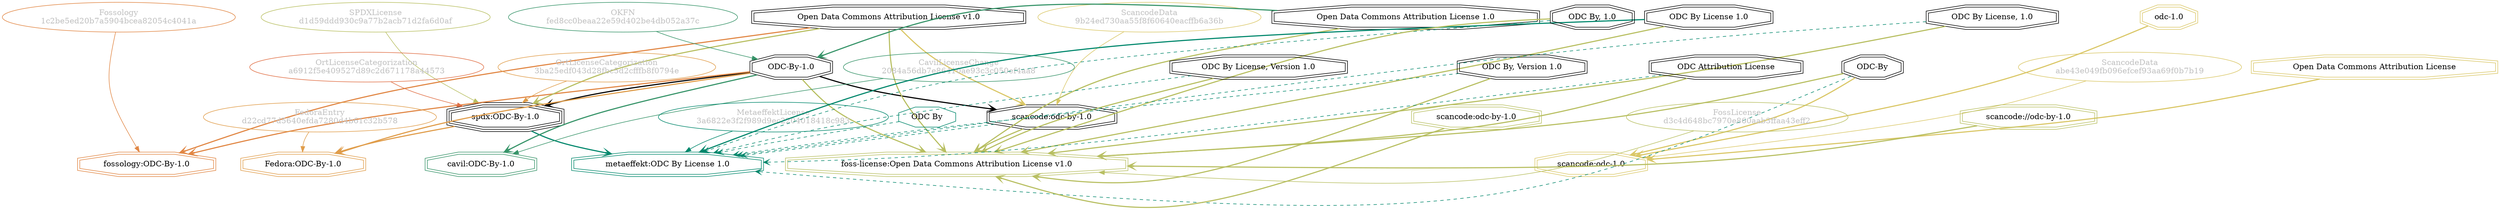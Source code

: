 strict digraph {
    node [shape=box];
    graph [splines=curved];
    3233 [label="SPDXLicense\nd1d59ddd930c9a77b2acb71d2fa6d0af"
         ,fontcolor=gray
         ,color="#b8bf62"
         ,fillcolor="beige;1"
         ,shape=ellipse];
    3234 [label="spdx:ODC-By-1.0"
         ,shape=tripleoctagon];
    3235 [label="ODC-By-1.0"
         ,shape=doubleoctagon];
    3236 [label="Open Data Commons Attribution License v1.0"
         ,shape=doubleoctagon];
    8226 [label="FedoraEntry\nd22cd77d5640efda7280d4b61c32b578"
         ,fontcolor=gray
         ,color="#e09d4b"
         ,fillcolor="beige;1"
         ,shape=ellipse];
    8227 [label="Fedora:ODC-By-1.0"
         ,color="#e09d4b"
         ,shape=doubleoctagon];
    21101 [label="ScancodeData\nabe43e049fb096efcef93aa69f0b7b19"
          ,fontcolor=gray
          ,color="#dac767"
          ,fillcolor="beige;1"
          ,shape=ellipse];
    21102 [label="scancode:odc-1.0"
          ,color="#dac767"
          ,shape=doubleoctagon];
    21103 [label="odc-1.0"
          ,color="#dac767"
          ,shape=doubleoctagon];
    21104 [label="ODC-By"
          ,shape=doubleoctagon];
    21105 [label="Open Data Commons Attribution License"
          ,color="#dac767"
          ,shape=doubleoctagon];
    21110 [label="ScancodeData\n9b24ed730aa55f8f60640eacffb6a36b"
          ,fontcolor=gray
          ,color="#dac767"
          ,fillcolor="beige;1"
          ,shape=ellipse];
    21111 [label="scancode:odc-by-1.0"
          ,shape=doubleoctagon];
    27904 [label="Fossology\n1c2be5ed20b7a5904bcea82054c4041a"
          ,fontcolor=gray
          ,color="#e18745"
          ,fillcolor="beige;1"
          ,shape=ellipse];
    27905 [label="fossology:ODC-By-1.0"
          ,color="#e18745"
          ,shape=doubleoctagon];
    28352 [label="OKFN\nfed8cc0beaa22e59d402be4db052a37c"
          ,fontcolor=gray
          ,color="#379469"
          ,fillcolor="beige;1"
          ,shape=ellipse];
    28353 [label="Open Data Commons Attribution License 1.0"
          ,shape=doubleoctagon];
    35116 [label="OrtLicenseCategorization\na6912f5e409527d89c2d671178a44573"
          ,fontcolor=gray
          ,color="#e06f45"
          ,fillcolor="beige;1"
          ,shape=ellipse];
    36225 [label="OrtLicenseCategorization\n3ba25edf043d28fbc5d2cfffb8f0794e"
          ,fontcolor=gray
          ,color="#e09d4b"
          ,fillcolor="beige;1"
          ,shape=ellipse];
    37293 [label="CavilLicenseChange\n2084a56db7e86410ae93c3c050ef4aa8"
          ,fontcolor=gray
          ,color="#379469"
          ,fillcolor="beige;1"
          ,shape=ellipse];
    37294 [label="cavil:ODC-By-1.0"
          ,color="#379469"
          ,shape=doubleoctagon];
    46822 [label="MetaeffektLicense\n3a6822e3f2f989d9ec2204018418c983"
          ,fontcolor=gray
          ,color="#00876c"
          ,fillcolor="beige;1"
          ,shape=ellipse];
    46823 [label="metaeffekt:ODC By License 1.0"
          ,color="#00876c"
          ,shape=doubleoctagon];
    46824 [label="ODC By License 1.0"
          ,shape=doubleoctagon];
    46825 [label="ODC By"
          ,color="#00876c"
          ,shape=octagon];
    46826 [label="ODC By, Version 1.0"
          ,shape=doubleoctagon];
    46827 [label="ODC By, 1.0"
          ,shape=doubleoctagon];
    46828 [label="ODC By License, Version 1.0"
          ,shape=doubleoctagon];
    46829 [label="ODC By License, 1.0"
          ,shape=doubleoctagon];
    46830 [label="ODC Attribution License"
          ,shape=doubleoctagon];
    50747 [label="FossLicense\nd3c4d648bc7970e860aab3ffaa43eff2"
          ,fontcolor=gray
          ,color="#b8bf62"
          ,fillcolor="beige;1"
          ,shape=ellipse];
    50748 [label="foss-license:Open Data Commons Attribution License v1.0"
          ,color="#b8bf62"
          ,shape=doubleoctagon];
    50749 [label="scancode://odc-by-1.0"
          ,color="#b8bf62"
          ,shape=doubleoctagon];
    50750 [label="scancode:odc-by-1.0"
          ,color="#b8bf62"
          ,shape=doubleoctagon];
    3233 -> 3234 [weight=0.5
                 ,color="#b8bf62"];
    3234 -> 8227 [style=bold
                 ,arrowhead=vee
                 ,weight=0.7
                 ,color="#e09d4b"];
    3234 -> 46823 [style=bold
                  ,arrowhead=vee
                  ,weight=0.7
                  ,color="#00876c"];
    3235 -> 3234 [style=bold
                 ,arrowhead=vee
                 ,weight=0.7];
    3235 -> 8227 [style=bold
                 ,arrowhead=vee
                 ,weight=0.7
                 ,color="#e09d4b"];
    3235 -> 21111 [style=bold
                  ,arrowhead=vee
                  ,weight=0.7];
    3235 -> 27905 [style=bold
                  ,arrowhead=vee
                  ,weight=0.7
                  ,color="#e18745"];
    3235 -> 37294 [style=bold
                  ,arrowhead=vee
                  ,weight=0.7
                  ,color="#379469"];
    3235 -> 37294 [style=bold
                  ,arrowhead=vee
                  ,weight=0.7
                  ,color="#379469"];
    3235 -> 50748 [style=bold
                  ,arrowhead=vee
                  ,weight=0.7
                  ,color="#b8bf62"];
    3236 -> 3234 [style=bold
                 ,arrowhead=vee
                 ,weight=0.7
                 ,color="#b8bf62"];
    3236 -> 21111 [style=bold
                  ,arrowhead=vee
                  ,weight=0.7
                  ,color="#dac767"];
    3236 -> 27905 [style=bold
                  ,arrowhead=vee
                  ,weight=0.7
                  ,color="#e18745"];
    3236 -> 50748 [style=bold
                  ,arrowhead=vee
                  ,weight=0.7
                  ,color="#b8bf62"];
    8226 -> 8227 [weight=0.5
                 ,color="#e09d4b"];
    21101 -> 21102 [weight=0.5
                   ,color="#dac767"];
    21103 -> 21102 [style=bold
                   ,arrowhead=vee
                   ,weight=0.7
                   ,color="#dac767"];
    21104 -> 21102 [style=bold
                   ,arrowhead=vee
                   ,weight=0.7
                   ,color="#dac767"];
    21104 -> 46823 [style=dashed
                   ,arrowhead=vee
                   ,weight=0.5
                   ,color="#00876c"];
    21104 -> 50748 [style=bold
                   ,arrowhead=vee
                   ,weight=0.7
                   ,color="#b8bf62"];
    21105 -> 21102 [style=bold
                   ,arrowhead=vee
                   ,weight=0.7
                   ,color="#dac767"];
    21110 -> 21111 [weight=0.5
                   ,color="#dac767"];
    21111 -> 46823 [style=dashed
                   ,arrowhead=vee
                   ,weight=0.5
                   ,color="#00876c"];
    21111 -> 50748 [style=bold
                   ,arrowhead=vee
                   ,weight=0.7
                   ,color="#b8bf62"];
    27904 -> 27905 [weight=0.5
                   ,color="#e18745"];
    28352 -> 3235 [weight=0.5
                  ,color="#379469"];
    28353 -> 3235 [style=bold
                  ,arrowhead=vee
                  ,weight=0.7
                  ,color="#379469"];
    28353 -> 50748 [style=bold
                   ,arrowhead=vee
                   ,weight=0.7
                   ,color="#b8bf62"];
    35116 -> 3234 [weight=0.5
                  ,color="#e06f45"];
    36225 -> 3234 [weight=0.5
                  ,color="#e09d4b"];
    37293 -> 37294 [weight=0.5
                   ,color="#379469"];
    46822 -> 46823 [weight=0.5
                   ,color="#00876c"];
    46824 -> 46823 [style=bold
                   ,arrowhead=vee
                   ,weight=0.7
                   ,color="#00876c"];
    46824 -> 50748 [style=bold
                   ,arrowhead=vee
                   ,weight=0.7
                   ,color="#b8bf62"];
    46825 -> 46823 [style=dashed
                   ,arrowhead=vee
                   ,weight=0.5
                   ,color="#00876c"];
    46826 -> 46823 [style=dashed
                   ,arrowhead=vee
                   ,weight=0.5
                   ,color="#00876c"];
    46826 -> 50748 [style=bold
                   ,arrowhead=vee
                   ,weight=0.7
                   ,color="#b8bf62"];
    46827 -> 46823 [style=dashed
                   ,arrowhead=vee
                   ,weight=0.5
                   ,color="#00876c"];
    46827 -> 50748 [style=bold
                   ,arrowhead=vee
                   ,weight=0.7
                   ,color="#b8bf62"];
    46828 -> 46823 [style=dashed
                   ,arrowhead=vee
                   ,weight=0.5
                   ,color="#00876c"];
    46828 -> 50748 [style=bold
                   ,arrowhead=vee
                   ,weight=0.7
                   ,color="#b8bf62"];
    46829 -> 46823 [style=dashed
                   ,arrowhead=vee
                   ,weight=0.5
                   ,color="#00876c"];
    46829 -> 50748 [style=bold
                   ,arrowhead=vee
                   ,weight=0.7
                   ,color="#b8bf62"];
    46830 -> 46823 [style=dashed
                   ,arrowhead=vee
                   ,weight=0.5
                   ,color="#00876c"];
    46830 -> 50748 [style=bold
                   ,arrowhead=vee
                   ,weight=0.7
                   ,color="#b8bf62"];
    50747 -> 50748 [weight=0.5
                   ,color="#b8bf62"];
    50749 -> 50748 [style=bold
                   ,arrowhead=vee
                   ,weight=0.7
                   ,color="#b8bf62"];
    50750 -> 50748 [style=bold
                   ,arrowhead=vee
                   ,weight=0.7
                   ,color="#b8bf62"];
}

